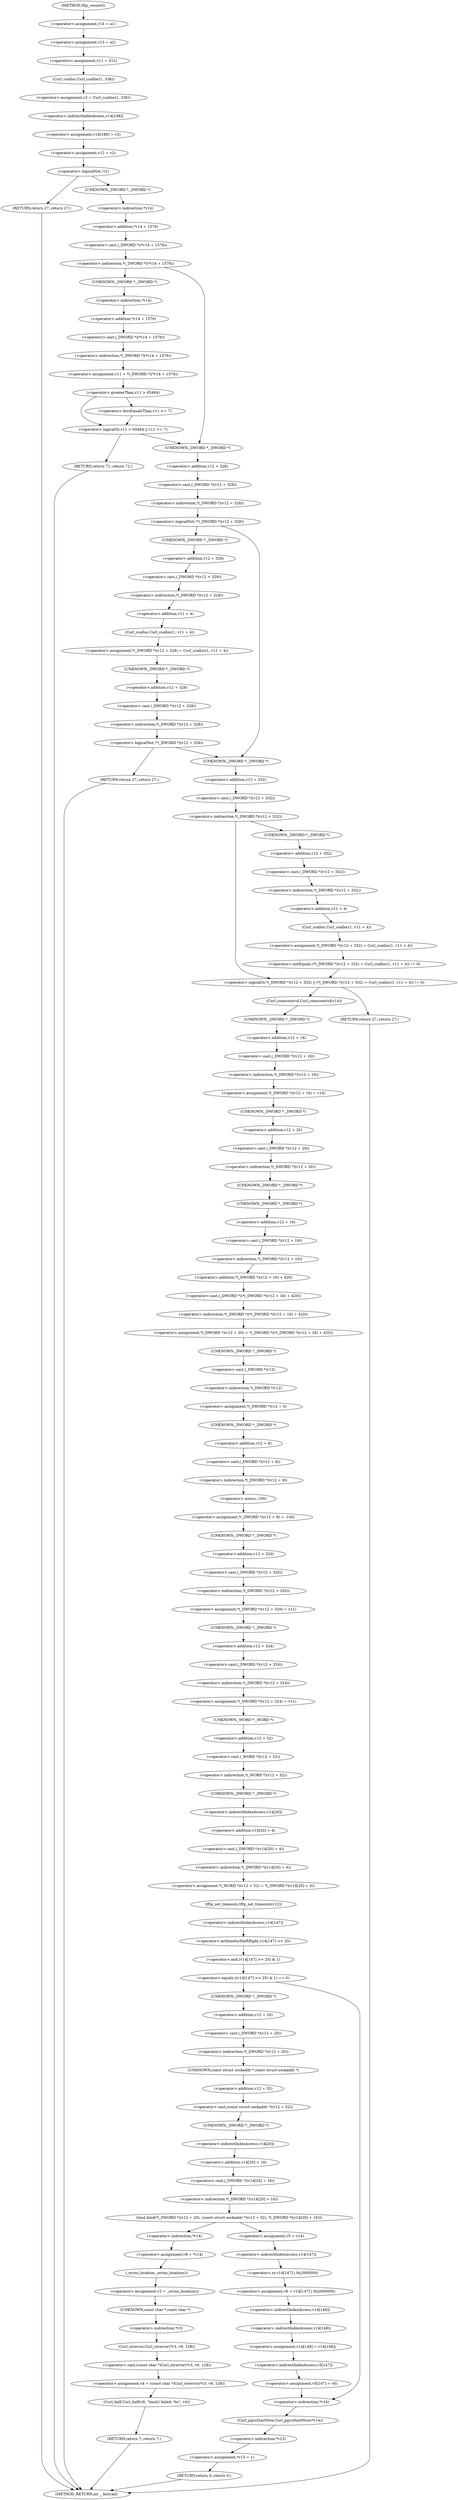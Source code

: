 digraph tftp_connect {  
"1000127" [label = "(<operator>.assignment,v14 = a1)" ]
"1000130" [label = "(<operator>.assignment,v13 = a2)" ]
"1000133" [label = "(<operator>.assignment,v11 = 512)" ]
"1000136" [label = "(<operator>.assignment,v2 = Curl_ccalloc(1, 336))" ]
"1000138" [label = "(Curl_ccalloc,Curl_ccalloc(1, 336))" ]
"1000141" [label = "(<operator>.assignment,v14[188] = v2)" ]
"1000142" [label = "(<operator>.indirectIndexAccess,v14[188])" ]
"1000146" [label = "(<operator>.assignment,v12 = v2)" ]
"1000150" [label = "(<operator>.logicalNot,!v2)" ]
"1000152" [label = "(RETURN,return 27;,return 27;)" ]
"1000155" [label = "(<operator>.indirection,*(_DWORD *)(*v14 + 1576))" ]
"1000156" [label = "(<operator>.cast,(_DWORD *)(*v14 + 1576))" ]
"1000157" [label = "(UNKNOWN,_DWORD *,_DWORD *)" ]
"1000158" [label = "(<operator>.addition,*v14 + 1576)" ]
"1000159" [label = "(<operator>.indirection,*v14)" ]
"1000163" [label = "(<operator>.assignment,v11 = *(_DWORD *)(*v14 + 1576))" ]
"1000165" [label = "(<operator>.indirection,*(_DWORD *)(*v14 + 1576))" ]
"1000166" [label = "(<operator>.cast,(_DWORD *)(*v14 + 1576))" ]
"1000167" [label = "(UNKNOWN,_DWORD *,_DWORD *)" ]
"1000168" [label = "(<operator>.addition,*v14 + 1576)" ]
"1000169" [label = "(<operator>.indirection,*v14)" ]
"1000173" [label = "(<operator>.logicalOr,v11 > 65464 || v11 <= 7)" ]
"1000174" [label = "(<operator>.greaterThan,v11 > 65464)" ]
"1000177" [label = "(<operator>.lessEqualsThan,v11 <= 7)" ]
"1000180" [label = "(RETURN,return 71;,return 71;)" ]
"1000183" [label = "(<operator>.logicalNot,!*(_DWORD *)(v12 + 328))" ]
"1000184" [label = "(<operator>.indirection,*(_DWORD *)(v12 + 328))" ]
"1000185" [label = "(<operator>.cast,(_DWORD *)(v12 + 328))" ]
"1000186" [label = "(UNKNOWN,_DWORD *,_DWORD *)" ]
"1000187" [label = "(<operator>.addition,v12 + 328)" ]
"1000191" [label = "(<operator>.assignment,*(_DWORD *)(v12 + 328) = Curl_ccalloc(1, v11 + 4))" ]
"1000192" [label = "(<operator>.indirection,*(_DWORD *)(v12 + 328))" ]
"1000193" [label = "(<operator>.cast,(_DWORD *)(v12 + 328))" ]
"1000194" [label = "(UNKNOWN,_DWORD *,_DWORD *)" ]
"1000195" [label = "(<operator>.addition,v12 + 328)" ]
"1000198" [label = "(Curl_ccalloc,Curl_ccalloc(1, v11 + 4))" ]
"1000200" [label = "(<operator>.addition,v11 + 4)" ]
"1000204" [label = "(<operator>.logicalNot,!*(_DWORD *)(v12 + 328))" ]
"1000205" [label = "(<operator>.indirection,*(_DWORD *)(v12 + 328))" ]
"1000206" [label = "(<operator>.cast,(_DWORD *)(v12 + 328))" ]
"1000207" [label = "(UNKNOWN,_DWORD *,_DWORD *)" ]
"1000208" [label = "(<operator>.addition,v12 + 328)" ]
"1000211" [label = "(RETURN,return 27;,return 27;)" ]
"1000214" [label = "(<operator>.logicalOr,*(_DWORD *)(v12 + 332) || (*(_DWORD *)(v12 + 332) = Curl_ccalloc(1, v11 + 4)) != 0)" ]
"1000215" [label = "(<operator>.indirection,*(_DWORD *)(v12 + 332))" ]
"1000216" [label = "(<operator>.cast,(_DWORD *)(v12 + 332))" ]
"1000217" [label = "(UNKNOWN,_DWORD *,_DWORD *)" ]
"1000218" [label = "(<operator>.addition,v12 + 332)" ]
"1000221" [label = "(<operator>.notEquals,(*(_DWORD *)(v12 + 332) = Curl_ccalloc(1, v11 + 4)) != 0)" ]
"1000222" [label = "(<operator>.assignment,*(_DWORD *)(v12 + 332) = Curl_ccalloc(1, v11 + 4))" ]
"1000223" [label = "(<operator>.indirection,*(_DWORD *)(v12 + 332))" ]
"1000224" [label = "(<operator>.cast,(_DWORD *)(v12 + 332))" ]
"1000225" [label = "(UNKNOWN,_DWORD *,_DWORD *)" ]
"1000226" [label = "(<operator>.addition,v12 + 332)" ]
"1000229" [label = "(Curl_ccalloc,Curl_ccalloc(1, v11 + 4))" ]
"1000231" [label = "(<operator>.addition,v11 + 4)" ]
"1000236" [label = "(Curl_conncontrol,Curl_conncontrol(v14))" ]
"1000238" [label = "(<operator>.assignment,*(_DWORD *)(v12 + 16) = v14)" ]
"1000239" [label = "(<operator>.indirection,*(_DWORD *)(v12 + 16))" ]
"1000240" [label = "(<operator>.cast,(_DWORD *)(v12 + 16))" ]
"1000241" [label = "(UNKNOWN,_DWORD *,_DWORD *)" ]
"1000242" [label = "(<operator>.addition,v12 + 16)" ]
"1000246" [label = "(<operator>.assignment,*(_DWORD *)(v12 + 20) = *(_DWORD *)(*(_DWORD *)(v12 + 16) + 420))" ]
"1000247" [label = "(<operator>.indirection,*(_DWORD *)(v12 + 20))" ]
"1000248" [label = "(<operator>.cast,(_DWORD *)(v12 + 20))" ]
"1000249" [label = "(UNKNOWN,_DWORD *,_DWORD *)" ]
"1000250" [label = "(<operator>.addition,v12 + 20)" ]
"1000253" [label = "(<operator>.indirection,*(_DWORD *)(*(_DWORD *)(v12 + 16) + 420))" ]
"1000254" [label = "(<operator>.cast,(_DWORD *)(*(_DWORD *)(v12 + 16) + 420))" ]
"1000255" [label = "(UNKNOWN,_DWORD *,_DWORD *)" ]
"1000256" [label = "(<operator>.addition,*(_DWORD *)(v12 + 16) + 420)" ]
"1000257" [label = "(<operator>.indirection,*(_DWORD *)(v12 + 16))" ]
"1000258" [label = "(<operator>.cast,(_DWORD *)(v12 + 16))" ]
"1000259" [label = "(UNKNOWN,_DWORD *,_DWORD *)" ]
"1000260" [label = "(<operator>.addition,v12 + 16)" ]
"1000264" [label = "(<operator>.assignment,*(_DWORD *)v12 = 0)" ]
"1000265" [label = "(<operator>.indirection,*(_DWORD *)v12)" ]
"1000266" [label = "(<operator>.cast,(_DWORD *)v12)" ]
"1000267" [label = "(UNKNOWN,_DWORD *,_DWORD *)" ]
"1000270" [label = "(<operator>.assignment,*(_DWORD *)(v12 + 8) = -100)" ]
"1000271" [label = "(<operator>.indirection,*(_DWORD *)(v12 + 8))" ]
"1000272" [label = "(<operator>.cast,(_DWORD *)(v12 + 8))" ]
"1000273" [label = "(UNKNOWN,_DWORD *,_DWORD *)" ]
"1000274" [label = "(<operator>.addition,v12 + 8)" ]
"1000277" [label = "(<operator>.minus,-100)" ]
"1000279" [label = "(<operator>.assignment,*(_DWORD *)(v12 + 320) = v11)" ]
"1000280" [label = "(<operator>.indirection,*(_DWORD *)(v12 + 320))" ]
"1000281" [label = "(<operator>.cast,(_DWORD *)(v12 + 320))" ]
"1000282" [label = "(UNKNOWN,_DWORD *,_DWORD *)" ]
"1000283" [label = "(<operator>.addition,v12 + 320)" ]
"1000287" [label = "(<operator>.assignment,*(_DWORD *)(v12 + 324) = v11)" ]
"1000288" [label = "(<operator>.indirection,*(_DWORD *)(v12 + 324))" ]
"1000289" [label = "(<operator>.cast,(_DWORD *)(v12 + 324))" ]
"1000290" [label = "(UNKNOWN,_DWORD *,_DWORD *)" ]
"1000291" [label = "(<operator>.addition,v12 + 324)" ]
"1000295" [label = "(<operator>.assignment,*(_WORD *)(v12 + 52) = *(_DWORD *)(v14[20] + 4))" ]
"1000296" [label = "(<operator>.indirection,*(_WORD *)(v12 + 52))" ]
"1000297" [label = "(<operator>.cast,(_WORD *)(v12 + 52))" ]
"1000298" [label = "(UNKNOWN,_WORD *,_WORD *)" ]
"1000299" [label = "(<operator>.addition,v12 + 52)" ]
"1000302" [label = "(<operator>.indirection,*(_DWORD *)(v14[20] + 4))" ]
"1000303" [label = "(<operator>.cast,(_DWORD *)(v14[20] + 4))" ]
"1000304" [label = "(UNKNOWN,_DWORD *,_DWORD *)" ]
"1000305" [label = "(<operator>.addition,v14[20] + 4)" ]
"1000306" [label = "(<operator>.indirectIndexAccess,v14[20])" ]
"1000310" [label = "(tftp_set_timeouts,tftp_set_timeouts(v12))" ]
"1000313" [label = "(<operator>.equals,((v14[147] >> 25) & 1) == 0)" ]
"1000314" [label = "(<operator>.and,(v14[147] >> 25) & 1)" ]
"1000315" [label = "(<operator>.arithmeticShiftRight,v14[147] >> 25)" ]
"1000316" [label = "(<operator>.indirectIndexAccess,v14[147])" ]
"1000324" [label = "(bind,bind(*(_DWORD *)(v12 + 20), (const struct sockaddr *)(v12 + 52), *(_DWORD *)(v14[20] + 16)))" ]
"1000325" [label = "(<operator>.indirection,*(_DWORD *)(v12 + 20))" ]
"1000326" [label = "(<operator>.cast,(_DWORD *)(v12 + 20))" ]
"1000327" [label = "(UNKNOWN,_DWORD *,_DWORD *)" ]
"1000328" [label = "(<operator>.addition,v12 + 20)" ]
"1000331" [label = "(<operator>.cast,(const struct sockaddr *)(v12 + 52))" ]
"1000332" [label = "(UNKNOWN,const struct sockaddr *,const struct sockaddr *)" ]
"1000333" [label = "(<operator>.addition,v12 + 52)" ]
"1000336" [label = "(<operator>.indirection,*(_DWORD *)(v14[20] + 16))" ]
"1000337" [label = "(<operator>.cast,(_DWORD *)(v14[20] + 16))" ]
"1000338" [label = "(UNKNOWN,_DWORD *,_DWORD *)" ]
"1000339" [label = "(<operator>.addition,v14[20] + 16)" ]
"1000340" [label = "(<operator>.indirectIndexAccess,v14[20])" ]
"1000345" [label = "(<operator>.assignment,v8 = *v14)" ]
"1000347" [label = "(<operator>.indirection,*v14)" ]
"1000349" [label = "(<operator>.assignment,v3 = _errno_location())" ]
"1000351" [label = "(_errno_location,_errno_location())" ]
"1000352" [label = "(<operator>.assignment,v4 = (const char *)Curl_strerror(*v3, v9, 128))" ]
"1000354" [label = "(<operator>.cast,(const char *)Curl_strerror(*v3, v9, 128))" ]
"1000355" [label = "(UNKNOWN,const char *,const char *)" ]
"1000356" [label = "(Curl_strerror,Curl_strerror(*v3, v9, 128))" ]
"1000357" [label = "(<operator>.indirection,*v3)" ]
"1000361" [label = "(Curl_failf,Curl_failf(v8, \"bind() failed; %s\", v4))" ]
"1000365" [label = "(RETURN,return 7;,return 7;)" ]
"1000367" [label = "(<operator>.assignment,v5 = v14)" ]
"1000370" [label = "(<operator>.assignment,v6 = v14[147] | 0x2000000)" ]
"1000372" [label = "(<operator>.or,v14[147] | 0x2000000)" ]
"1000373" [label = "(<operator>.indirectIndexAccess,v14[147])" ]
"1000377" [label = "(<operator>.assignment,v14[148] = v14[148])" ]
"1000378" [label = "(<operator>.indirectIndexAccess,v14[148])" ]
"1000381" [label = "(<operator>.indirectIndexAccess,v14[148])" ]
"1000384" [label = "(<operator>.assignment,v5[147] = v6)" ]
"1000385" [label = "(<operator>.indirectIndexAccess,v5[147])" ]
"1000389" [label = "(Curl_pgrsStartNow,Curl_pgrsStartNow(*v14))" ]
"1000390" [label = "(<operator>.indirection,*v14)" ]
"1000392" [label = "(<operator>.assignment,*v13 = 1)" ]
"1000393" [label = "(<operator>.indirection,*v13)" ]
"1000396" [label = "(RETURN,return 0;,return 0;)" ]
"1000398" [label = "(RETURN,return 27;,return 27;)" ]
"1000112" [label = "(METHOD,tftp_connect)" ]
"1000400" [label = "(METHOD_RETURN,int __fastcall)" ]
  "1000127" -> "1000130" 
  "1000130" -> "1000133" 
  "1000133" -> "1000138" 
  "1000136" -> "1000142" 
  "1000138" -> "1000136" 
  "1000141" -> "1000146" 
  "1000142" -> "1000141" 
  "1000146" -> "1000150" 
  "1000150" -> "1000157" 
  "1000150" -> "1000152" 
  "1000152" -> "1000400" 
  "1000155" -> "1000186" 
  "1000155" -> "1000167" 
  "1000156" -> "1000155" 
  "1000157" -> "1000159" 
  "1000158" -> "1000156" 
  "1000159" -> "1000158" 
  "1000163" -> "1000174" 
  "1000165" -> "1000163" 
  "1000166" -> "1000165" 
  "1000167" -> "1000169" 
  "1000168" -> "1000166" 
  "1000169" -> "1000168" 
  "1000173" -> "1000186" 
  "1000173" -> "1000180" 
  "1000174" -> "1000173" 
  "1000174" -> "1000177" 
  "1000177" -> "1000173" 
  "1000180" -> "1000400" 
  "1000183" -> "1000194" 
  "1000183" -> "1000217" 
  "1000184" -> "1000183" 
  "1000185" -> "1000184" 
  "1000186" -> "1000187" 
  "1000187" -> "1000185" 
  "1000191" -> "1000207" 
  "1000192" -> "1000200" 
  "1000193" -> "1000192" 
  "1000194" -> "1000195" 
  "1000195" -> "1000193" 
  "1000198" -> "1000191" 
  "1000200" -> "1000198" 
  "1000204" -> "1000217" 
  "1000204" -> "1000211" 
  "1000205" -> "1000204" 
  "1000206" -> "1000205" 
  "1000207" -> "1000208" 
  "1000208" -> "1000206" 
  "1000211" -> "1000400" 
  "1000214" -> "1000236" 
  "1000214" -> "1000398" 
  "1000215" -> "1000225" 
  "1000215" -> "1000214" 
  "1000216" -> "1000215" 
  "1000217" -> "1000218" 
  "1000218" -> "1000216" 
  "1000221" -> "1000214" 
  "1000222" -> "1000221" 
  "1000223" -> "1000231" 
  "1000224" -> "1000223" 
  "1000225" -> "1000226" 
  "1000226" -> "1000224" 
  "1000229" -> "1000222" 
  "1000231" -> "1000229" 
  "1000236" -> "1000241" 
  "1000238" -> "1000249" 
  "1000239" -> "1000238" 
  "1000240" -> "1000239" 
  "1000241" -> "1000242" 
  "1000242" -> "1000240" 
  "1000246" -> "1000267" 
  "1000247" -> "1000255" 
  "1000248" -> "1000247" 
  "1000249" -> "1000250" 
  "1000250" -> "1000248" 
  "1000253" -> "1000246" 
  "1000254" -> "1000253" 
  "1000255" -> "1000259" 
  "1000256" -> "1000254" 
  "1000257" -> "1000256" 
  "1000258" -> "1000257" 
  "1000259" -> "1000260" 
  "1000260" -> "1000258" 
  "1000264" -> "1000273" 
  "1000265" -> "1000264" 
  "1000266" -> "1000265" 
  "1000267" -> "1000266" 
  "1000270" -> "1000282" 
  "1000271" -> "1000277" 
  "1000272" -> "1000271" 
  "1000273" -> "1000274" 
  "1000274" -> "1000272" 
  "1000277" -> "1000270" 
  "1000279" -> "1000290" 
  "1000280" -> "1000279" 
  "1000281" -> "1000280" 
  "1000282" -> "1000283" 
  "1000283" -> "1000281" 
  "1000287" -> "1000298" 
  "1000288" -> "1000287" 
  "1000289" -> "1000288" 
  "1000290" -> "1000291" 
  "1000291" -> "1000289" 
  "1000295" -> "1000310" 
  "1000296" -> "1000304" 
  "1000297" -> "1000296" 
  "1000298" -> "1000299" 
  "1000299" -> "1000297" 
  "1000302" -> "1000295" 
  "1000303" -> "1000302" 
  "1000304" -> "1000306" 
  "1000305" -> "1000303" 
  "1000306" -> "1000305" 
  "1000310" -> "1000316" 
  "1000313" -> "1000327" 
  "1000313" -> "1000390" 
  "1000314" -> "1000313" 
  "1000315" -> "1000314" 
  "1000316" -> "1000315" 
  "1000324" -> "1000347" 
  "1000324" -> "1000367" 
  "1000325" -> "1000332" 
  "1000326" -> "1000325" 
  "1000327" -> "1000328" 
  "1000328" -> "1000326" 
  "1000331" -> "1000338" 
  "1000332" -> "1000333" 
  "1000333" -> "1000331" 
  "1000336" -> "1000324" 
  "1000337" -> "1000336" 
  "1000338" -> "1000340" 
  "1000339" -> "1000337" 
  "1000340" -> "1000339" 
  "1000345" -> "1000351" 
  "1000347" -> "1000345" 
  "1000349" -> "1000355" 
  "1000351" -> "1000349" 
  "1000352" -> "1000361" 
  "1000354" -> "1000352" 
  "1000355" -> "1000357" 
  "1000356" -> "1000354" 
  "1000357" -> "1000356" 
  "1000361" -> "1000365" 
  "1000365" -> "1000400" 
  "1000367" -> "1000373" 
  "1000370" -> "1000378" 
  "1000372" -> "1000370" 
  "1000373" -> "1000372" 
  "1000377" -> "1000385" 
  "1000378" -> "1000381" 
  "1000381" -> "1000377" 
  "1000384" -> "1000390" 
  "1000385" -> "1000384" 
  "1000389" -> "1000393" 
  "1000390" -> "1000389" 
  "1000392" -> "1000396" 
  "1000393" -> "1000392" 
  "1000396" -> "1000400" 
  "1000398" -> "1000400" 
  "1000112" -> "1000127" 
}
